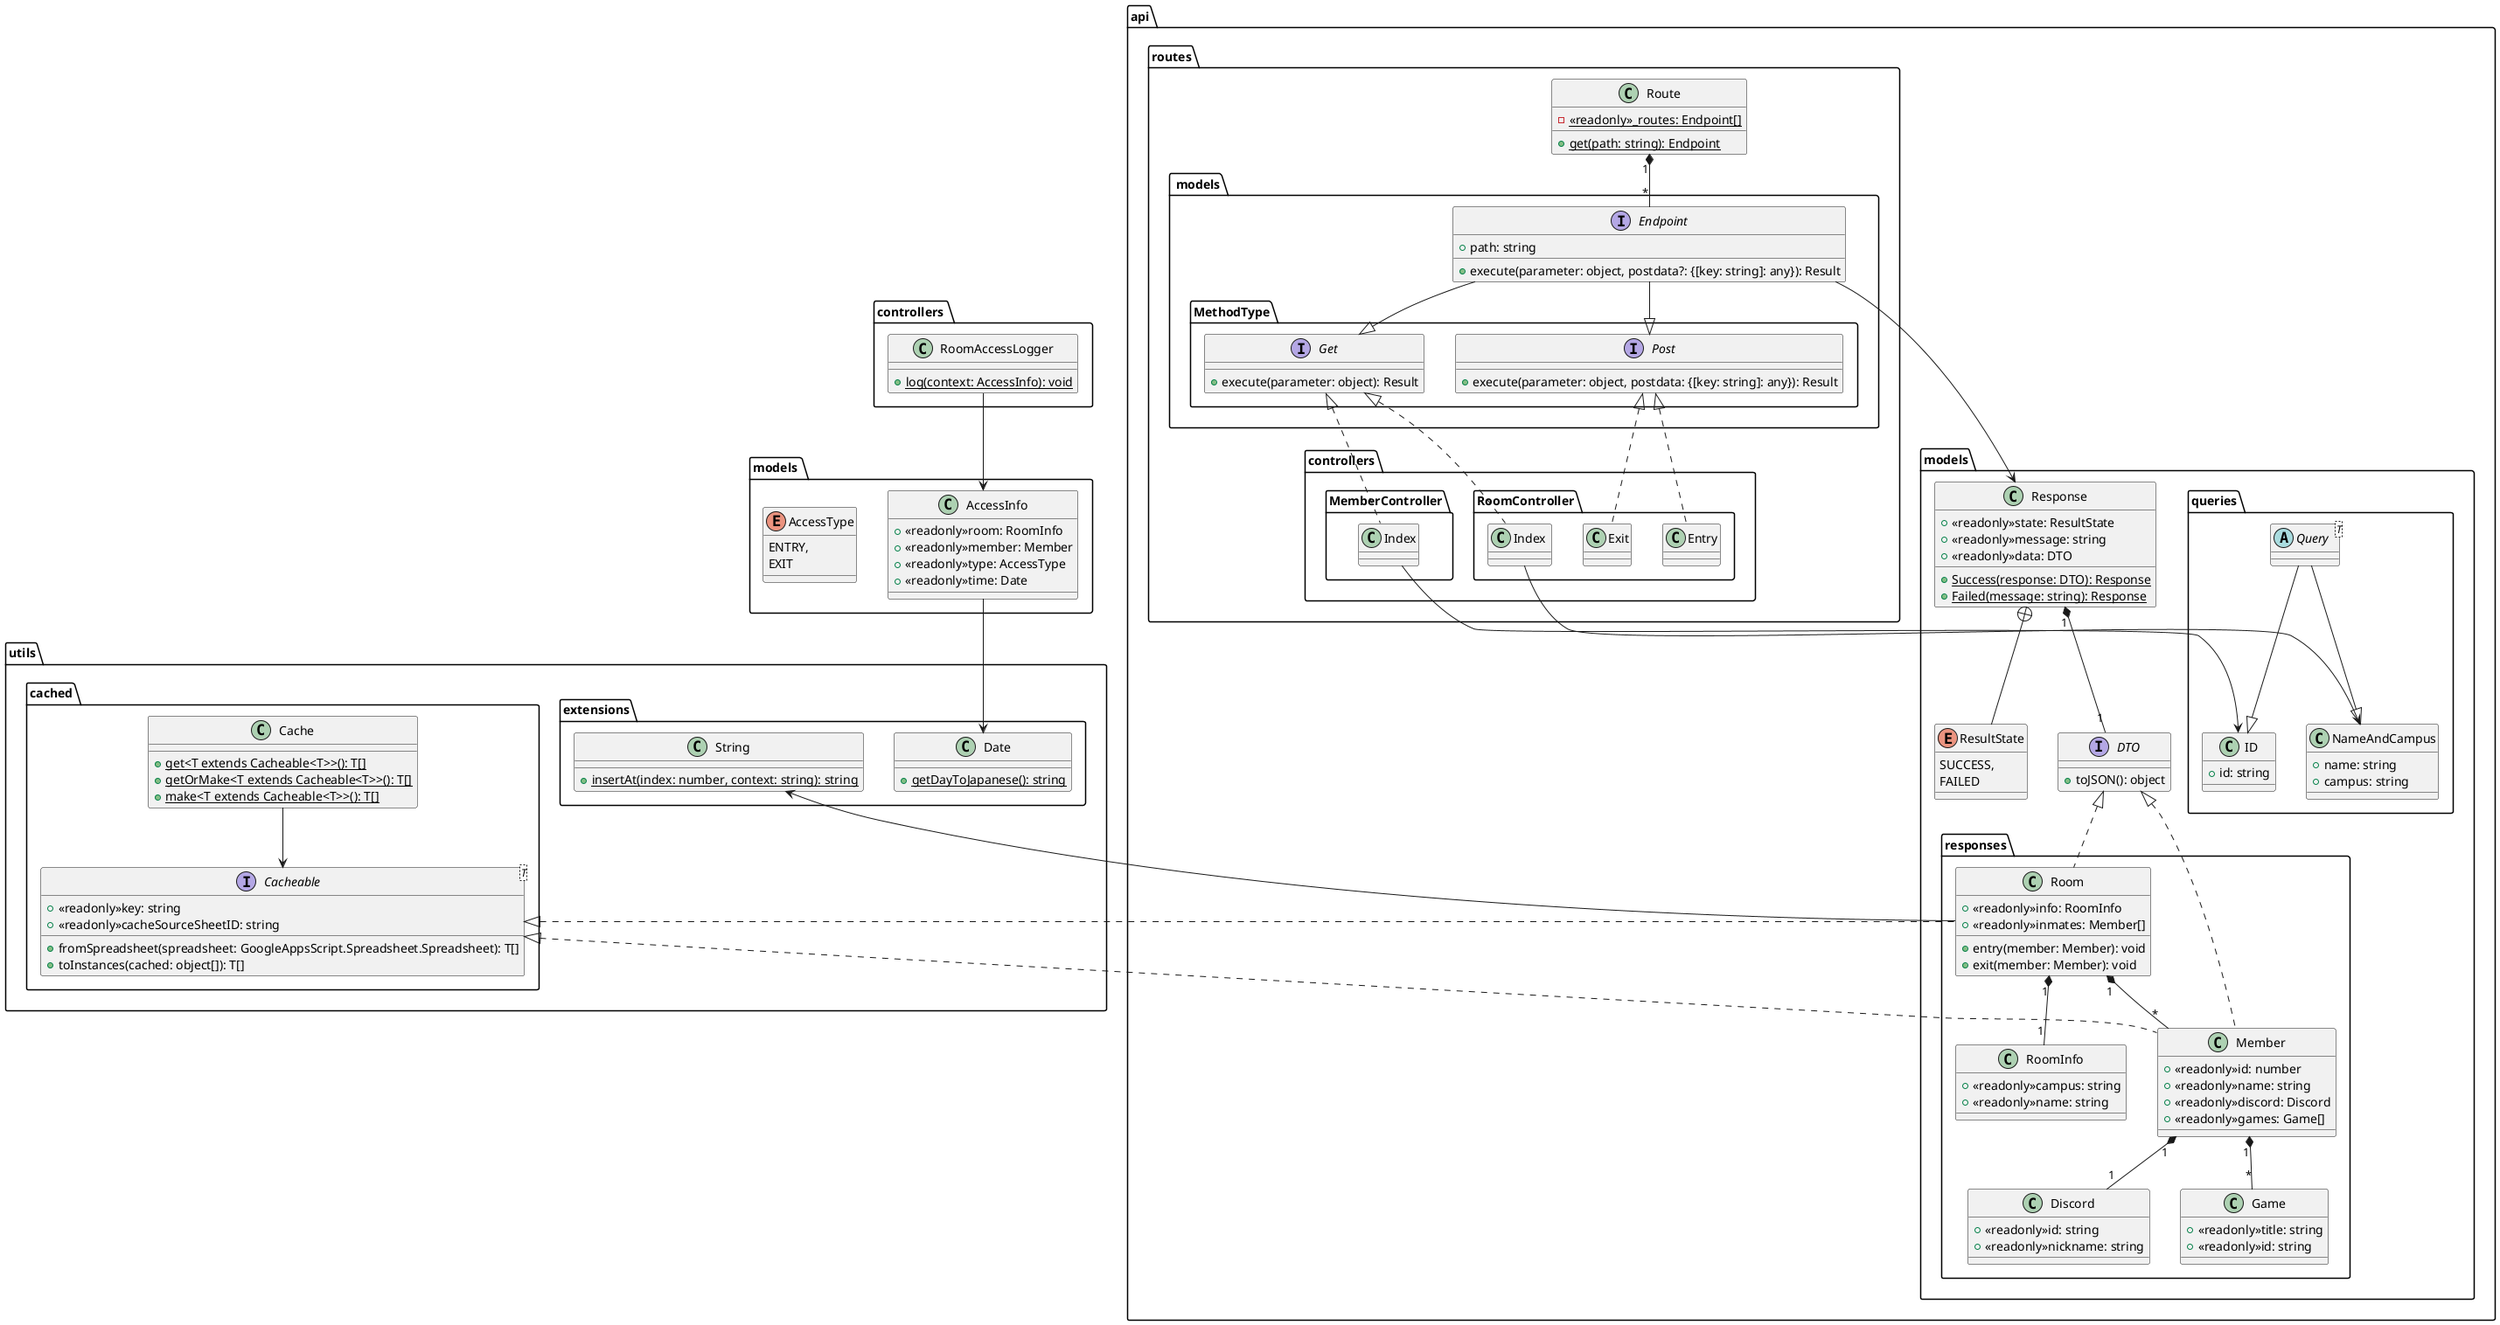 @startuml
package api
{
    package models
    {
        package queries
        {
            class ID 
            {
                +id: string
            }
            class NameAndCampus
            {
                +name: string
                +campus: string
            }
            abstract Query<T> 
        }
        package responses
        {
            class Discord
            {
                +<<readonly>>id: string
                +<<readonly>>nickname: string
            }
            class Game
            {
                +<<readonly>>title: string
                +<<readonly>>id: string
            }
            class Member
            {
                +<<readonly>>id: number
                +<<readonly>>name: string
                +<<readonly>>discord: Discord
                +<<readonly>>games: Game[]
            }
            class Room
            {
                +<<readonly>>info: RoomInfo
                +<<readonly>>inmates: Member[]
                +entry(member: Member): void
                +exit(member: Member): void
            }
            class RoomInfo
            {
                +<<readonly>>campus: string
                +<<readonly>>name: string
            }
        }
        interface DTO
        {
            +toJSON(): object
        }
        class Response
        {
            +<<readonly>>state: ResultState
            +<<readonly>>message: string
            +<<readonly>>data: DTO
            +{static}Success(response: DTO): Response
            +{static}Failed(message: string): Response
        }
        enum ResultState
        {
            SUCCESS,
            FAILED
        }
    }
    package routes
    {
        package controllers
        {
            package MemberController
            {
                class "Index" as MemberIndex
            }
            package RoomController
            {
                class "Index " as RoomIndex
                class Entry
                class Exit
            }
        }
        package " models"
        {
            interface Endpoint
            {
                +path: string
                +execute(parameter: object, postdata?: {[key: string]: any}): Result
            }
            package MethodType
            {
                interface Get
                {
                    +execute(parameter: object): Result
                }
                interface Post
                {
                    +execute(parameter: object, postdata: {[key: string]: any}): Result
                }
            }
        }
        class Route
        {
            -{static}<<readonly>>_routes: Endpoint[]
            +{static}get(path: string): Endpoint
        }
    }
}
package "controllers "
{
    class RoomAccessLogger
    {
        +{static}log(context: AccessInfo): void
    }
}
package "models "
{
    class AccessInfo
    {
        +<<readonly>>room: RoomInfo
        +<<readonly>>member: Member
        +<<readonly>>type: AccessType
        +<<readonly>>time: Date
    }
    enum AccessType
    {
        ENTRY,
        EXIT
    }
}
package utils
{
    package cached
    {
        class Cache
        {
            +{static}get<T extends Cacheable<T>>(): T[]
            +{static}getOrMake<T extends Cacheable<T>>(): T[]
            +{static}make<T extends Cacheable<T>>(): T[]
        }
        interface Cacheable<T>
        {
            +<<readonly>>key: string
            +<<readonly>>cacheSourceSheetID: string
            +fromSpreadsheet(spreadsheet: GoogleAppsScript.Spreadsheet.Spreadsheet): T[]
            +toInstances(cached: object[]): T[]
        }
    }
    package extensions
    {
        class Date
        {
            +{static}getDayToJapanese(): string
        }
        class String
        {
            +{static}insertAt(index: number, context: string): string
        }
    }
}

Query --|> ID
Query --|> NameAndCampus
Endpoint --|> Get
Endpoint --|> Post

Member .up.|> DTO
Member .up.|> Cacheable
Room .up.|> DTO
Room .up.|> Cacheable
MemberIndex .up.|> Get
Entry .up.|> Post
Exit .up.|> Post
RoomIndex .up.|> Get

Member "1" *-- "1" Discord
Member "1" *-- "*" Game
Room "1" *-- "1" RoomInfo
Room "1" *-- "*" Member
Response "1" *-- "1" DTO
Route "1" *-- "*" Endpoint

Cache --> Cacheable
AccessInfo --> Date
Room --> String
RoomAccessLogger --> AccessInfo
Endpoint --> Response
MemberIndex --> ID
RoomIndex --> NameAndCampus

Response +-- ResultState

@enduml